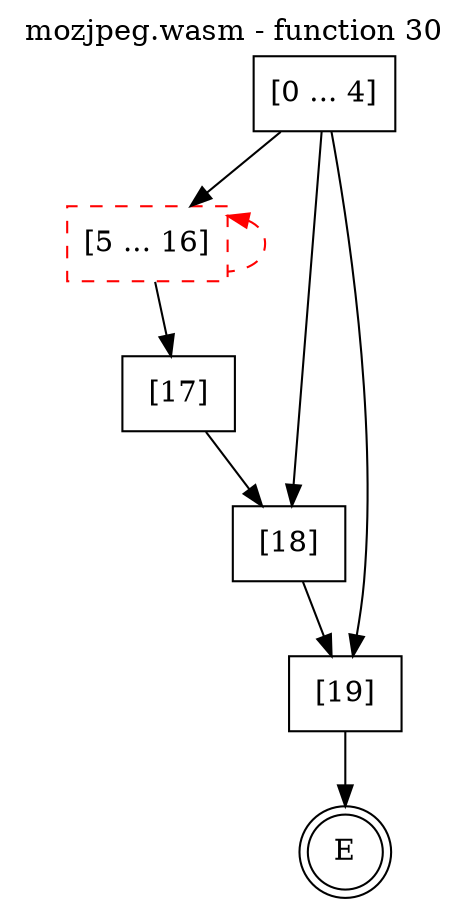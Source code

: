 digraph finite_state_machine {
    label = "mozjpeg.wasm - function 30"
    labelloc =  t
    labelfontsize = 16
    labelfontcolor = black
    labelfontname = "Helvetica"
    node [shape = doublecircle]; E ;
    node [shape = box];
    node [shape=box, color=black, style=solid] 0[label="[0 ... 4]"]
    node [shape=box, color=red, style=dashed] 5[label="[5 ... 16]"]
    node [shape=box, color=black, style=solid] 17[label="[17]"]
    node [shape=box, color=black, style=solid] 18[label="[18]"]
    node [shape=box, color=black, style=solid] 19[label="[19]"]
    0 -> 5;
    0 -> 18;
    0 -> 19;
    5 -> 17;
    5 -> 5[style="dashed" color="red" dir=back];
    17 -> 18;
    18 -> 19;
    19 -> E;
}
